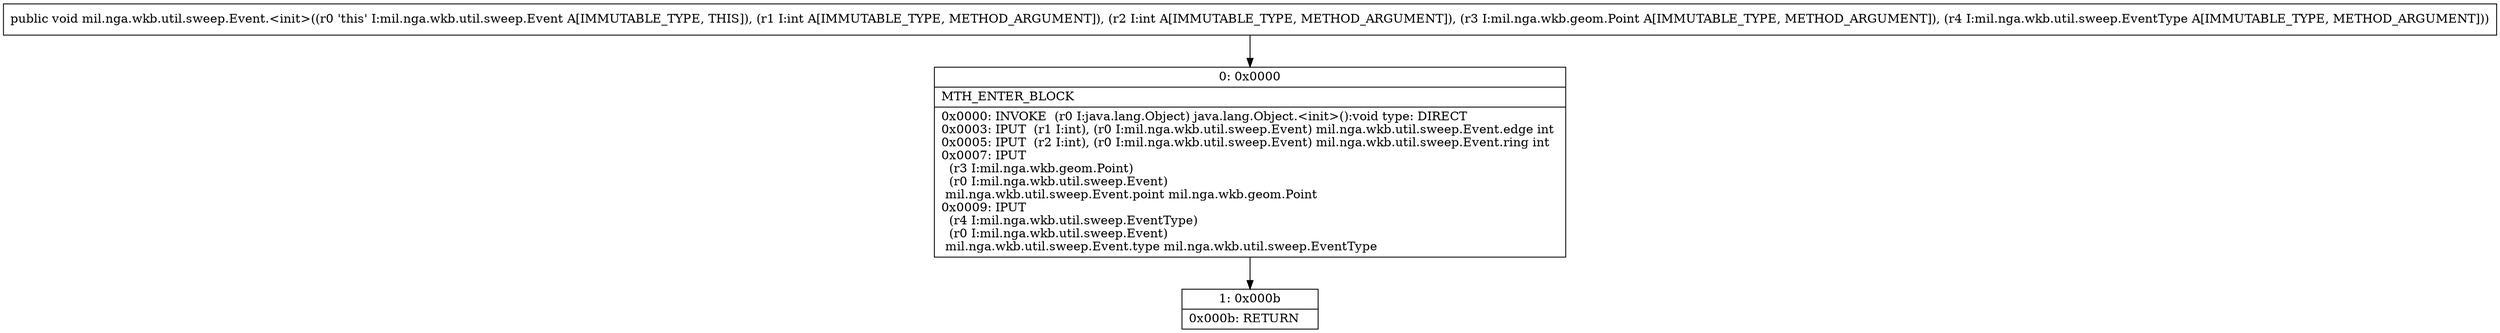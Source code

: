 digraph "CFG formil.nga.wkb.util.sweep.Event.\<init\>(IILmil\/nga\/wkb\/geom\/Point;Lmil\/nga\/wkb\/util\/sweep\/EventType;)V" {
Node_0 [shape=record,label="{0\:\ 0x0000|MTH_ENTER_BLOCK\l|0x0000: INVOKE  (r0 I:java.lang.Object) java.lang.Object.\<init\>():void type: DIRECT \l0x0003: IPUT  (r1 I:int), (r0 I:mil.nga.wkb.util.sweep.Event) mil.nga.wkb.util.sweep.Event.edge int \l0x0005: IPUT  (r2 I:int), (r0 I:mil.nga.wkb.util.sweep.Event) mil.nga.wkb.util.sweep.Event.ring int \l0x0007: IPUT  \l  (r3 I:mil.nga.wkb.geom.Point)\l  (r0 I:mil.nga.wkb.util.sweep.Event)\l mil.nga.wkb.util.sweep.Event.point mil.nga.wkb.geom.Point \l0x0009: IPUT  \l  (r4 I:mil.nga.wkb.util.sweep.EventType)\l  (r0 I:mil.nga.wkb.util.sweep.Event)\l mil.nga.wkb.util.sweep.Event.type mil.nga.wkb.util.sweep.EventType \l}"];
Node_1 [shape=record,label="{1\:\ 0x000b|0x000b: RETURN   \l}"];
MethodNode[shape=record,label="{public void mil.nga.wkb.util.sweep.Event.\<init\>((r0 'this' I:mil.nga.wkb.util.sweep.Event A[IMMUTABLE_TYPE, THIS]), (r1 I:int A[IMMUTABLE_TYPE, METHOD_ARGUMENT]), (r2 I:int A[IMMUTABLE_TYPE, METHOD_ARGUMENT]), (r3 I:mil.nga.wkb.geom.Point A[IMMUTABLE_TYPE, METHOD_ARGUMENT]), (r4 I:mil.nga.wkb.util.sweep.EventType A[IMMUTABLE_TYPE, METHOD_ARGUMENT])) }"];
MethodNode -> Node_0;
Node_0 -> Node_1;
}

